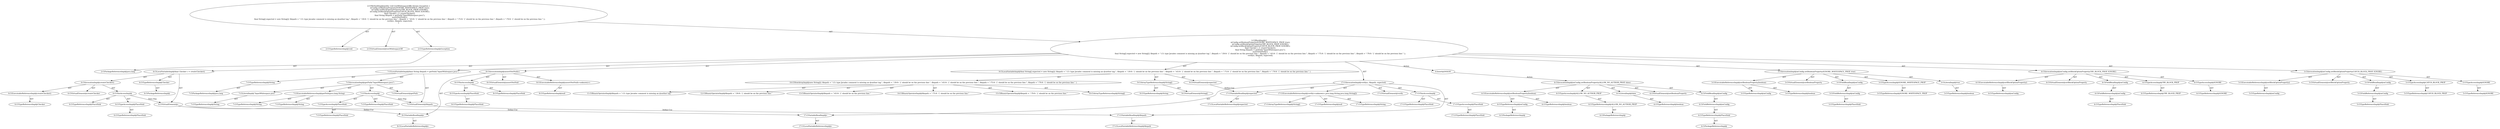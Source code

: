 digraph "testWhitespaceOff#?" {
0 [label="2:CtTypeReferenceImpl@void" shape=ellipse]
1 [label="2:CtVirtualElement@testWhitespaceOff" shape=ellipse]
2 [label="2:CtTypeReferenceImpl@Exception" shape=ellipse]
3 [label="2:CtPackageReferenceImpl@java.lang" shape=ellipse]
4 [label="3:CtExecutableReferenceImpl@setBooleanProperty(boolean)" shape=ellipse]
5 [label="3:CtTypeReferenceImpl@mConfig" shape=ellipse]
6 [label="3:CtTypeReferenceImpl@boolean" shape=ellipse]
7 [label="3:CtVirtualElement@setBooleanProperty" shape=ellipse]
8 [label="3:CtFieldReferenceImpl@mConfig" shape=ellipse]
9 [label="3:CtTypeReferenceImpl@PlaceHold" shape=ellipse]
10 [label="3:CtFieldReadImpl@mConfig" shape=ellipse]
11 [label="3:CtTypeAccessImpl@IGNORE_WHITESPACE_PROP" shape=ellipse]
12 [label="3:CtTypeReferenceImpl@IGNORE_WHITESPACE_PROP" shape=ellipse]
13 [label="3:CtLiteralImpl@true" shape=ellipse]
14 [label="3:CtTypeReferenceImpl@boolean" shape=ellipse]
15 [label="3:CtInvocationImpl@mConfig.setBooleanProperty(IGNORE_WHITESPACE_PROP, true)" shape=ellipse]
16 [label="4:CtExecutableReferenceImpl@setBlockOptionProperty()" shape=ellipse]
17 [label="4:CtTypeReferenceImpl@mConfig" shape=ellipse]
18 [label="4:CtVirtualElement@setBlockOptionProperty" shape=ellipse]
19 [label="4:CtFieldReferenceImpl@mConfig" shape=ellipse]
20 [label="4:CtTypeReferenceImpl@PlaceHold" shape=ellipse]
21 [label="4:CtFieldReadImpl@mConfig" shape=ellipse]
22 [label="4:CtTypeAccessImpl@TRY_BLOCK_PROP" shape=ellipse]
23 [label="4:CtTypeReferenceImpl@TRY_BLOCK_PROP" shape=ellipse]
24 [label="4:CtTypeAccessImpl@IGNORE" shape=ellipse]
25 [label="4:CtTypeReferenceImpl@IGNORE" shape=ellipse]
26 [label="4:CtInvocationImpl@mConfig.setBlockOptionProperty(TRY_BLOCK_PROP, IGNORE)" shape=ellipse]
27 [label="5:CtExecutableReferenceImpl@setBlockOptionProperty()" shape=ellipse]
28 [label="5:CtTypeReferenceImpl@mConfig" shape=ellipse]
29 [label="5:CtVirtualElement@setBlockOptionProperty" shape=ellipse]
30 [label="5:CtFieldReferenceImpl@mConfig" shape=ellipse]
31 [label="5:CtTypeReferenceImpl@PlaceHold" shape=ellipse]
32 [label="5:CtFieldReadImpl@mConfig" shape=ellipse]
33 [label="5:CtTypeAccessImpl@CATCH_BLOCK_PROP" shape=ellipse]
34 [label="5:CtTypeReferenceImpl@CATCH_BLOCK_PROP" shape=ellipse]
35 [label="5:CtTypeAccessImpl@IGNORE" shape=ellipse]
36 [label="5:CtTypeReferenceImpl@IGNORE" shape=ellipse]
37 [label="5:CtInvocationImpl@mConfig.setBlockOptionProperty(CATCH_BLOCK_PROP, IGNORE)" shape=ellipse]
38 [label="6:CtTypeReferenceImpl@Checker" shape=ellipse]
39 [label="6:CtPackageReferenceImpl@" shape=ellipse]
40 [label="6:CtExecutableReferenceImpl@createChecker()" shape=ellipse]
41 [label="6:CtTypeReferenceImpl@Checker" shape=ellipse]
42 [label="6:CtVirtualElement@createChecker" shape=ellipse]
43 [label="6:CtTypeAccessImpl@PlaceHold" shape=ellipse]
44 [label="6:CtTypeReferenceImpl@PlaceHold" shape=ellipse]
45 [label="6:CtThisAccessImpl@" shape=ellipse]
46 [label="6:CtTypeReferenceImpl@PlaceHold" shape=ellipse]
47 [label="6:CtInvocationImpl@createChecker()" shape=ellipse]
48 [label="6:CtVirtualElement@c" shape=ellipse]
49 [label="6:CtLocalVariableImpl@final Checker c = createChecker()" shape=ellipse]
50 [label="7:CtTypeReferenceImpl@String" shape=ellipse]
51 [label="7:CtPackageReferenceImpl@java.lang" shape=ellipse]
52 [label="7:CtExecutableReferenceImpl@getPath(java.lang.String)" shape=ellipse]
53 [label="7:CtTypeReferenceImpl@String" shape=ellipse]
54 [label="7:CtTypeReferenceImpl@String" shape=ellipse]
55 [label="7:CtVirtualElement@getPath" shape=ellipse]
56 [label="7:CtTypeAccessImpl@PlaceHold" shape=ellipse]
57 [label="7:CtTypeReferenceImpl@PlaceHold" shape=ellipse]
58 [label="7:CtThisAccessImpl@" shape=ellipse]
59 [label="7:CtTypeReferenceImpl@PlaceHold" shape=ellipse]
60 [label="7:CtLiteralImpl@\"InputWhitespace.java\"" shape=ellipse]
61 [label="7:CtTypeReferenceImpl@String" shape=ellipse]
62 [label="7:CtInvocationImpl@getPath(\"InputWhitespace.java\")" shape=ellipse]
63 [label="7:CtVirtualElement@filepath" shape=ellipse]
64 [label="7:CtLocalVariableImpl@final String filepath = getPath(\"InputWhitespace.java\")" shape=ellipse]
65 [label="8:CtExecutableReferenceImpl@assertNotNull(<unknown>)" shape=ellipse]
66 [label="8:CtTypeReferenceImpl@null" shape=ellipse]
67 [label="8:CtVirtualElement@assertNotNull" shape=ellipse]
68 [label="8:CtTypeAccessImpl@PlaceHold" shape=ellipse]
69 [label="8:CtTypeReferenceImpl@PlaceHold" shape=ellipse]
70 [label="8:CtThisAccessImpl@" shape=ellipse]
71 [label="8:CtTypeReferenceImpl@PlaceHold" shape=ellipse]
72 [label="8:CtVariableReadImpl@c" shape=ellipse]
73 [label="8:CtLocalVariableReferenceImpl@c" shape=ellipse]
74 [label="8:CtInvocationImpl@assertNotNull(c)" shape=ellipse]
75 [label="9:CtVirtualElement@String[]" shape=ellipse]
76 [label="9:CtArrayTypeReferenceImpl@String[]" shape=ellipse]
77 [label="9:CtTypeReferenceImpl@String" shape=ellipse]
78 [label="10:CtNewArrayImpl@new String[]\{ filepath + \":13: type Javadoc comment is missing an @author tag.\", filepath + \":59:9: '\{' should be on the previous line.\", filepath + \":63:9: '\{' should be on the previous line.\", filepath + \":75:9: '\{' should be on the previous line.\", filepath + \":79:9: '\{' should be on the previous line.\" \}" shape=ellipse]
79 [label="10:CtArrayTypeReferenceImpl@String[]" shape=ellipse]
80 [label="11:CtBinaryOperatorImpl@filepath + \":13: type Javadoc comment is missing an @author tag.\"" shape=ellipse]
81 [label="12:CtBinaryOperatorImpl@filepath + \":59:9: '\{' should be on the previous line.\"" shape=ellipse]
82 [label="13:CtBinaryOperatorImpl@filepath + \":63:9: '\{' should be on the previous line.\"" shape=ellipse]
83 [label="14:CtBinaryOperatorImpl@filepath + \":75:9: '\{' should be on the previous line.\"" shape=ellipse]
84 [label="15:CtBinaryOperatorImpl@filepath + \":79:9: '\{' should be on the previous line.\"" shape=ellipse]
85 [label="9:CtVirtualElement@expected" shape=ellipse]
86 [label="9:CtLocalVariableImpl@final String[] expected = new String[]\{ filepath + \":13: type Javadoc comment is missing an @author tag.\", filepath + \":59:9: '\{' should be on the previous line.\", filepath + \":63:9: '\{' should be on the previous line.\", filepath + \":75:9: '\{' should be on the previous line.\", filepath + \":79:9: '\{' should be on the previous line.\" \}" shape=ellipse]
87 [label="17:CtExecutableReferenceImpl@verify(<unknown>,java.lang.String,java.lang.String[])" shape=ellipse]
88 [label="17:CtTypeReferenceImpl@null" shape=ellipse]
89 [label="17:CtTypeReferenceImpl@String" shape=ellipse]
90 [label="17:CtArrayTypeReferenceImpl@String[]" shape=ellipse]
91 [label="17:CtVirtualElement@verify" shape=ellipse]
92 [label="17:CtTypeAccessImpl@PlaceHold" shape=ellipse]
93 [label="17:CtTypeReferenceImpl@PlaceHold" shape=ellipse]
94 [label="17:CtThisAccessImpl@" shape=ellipse]
95 [label="17:CtTypeReferenceImpl@PlaceHold" shape=ellipse]
96 [label="17:CtVariableReadImpl@c" shape=ellipse]
97 [label="17:CtLocalVariableReferenceImpl@c" shape=ellipse]
98 [label="17:CtVariableReadImpl@filepath" shape=ellipse]
99 [label="17:CtLocalVariableReferenceImpl@filepath" shape=ellipse]
100 [label="17:CtVariableReadImpl@expected" shape=ellipse]
101 [label="17:CtLocalVariableReferenceImpl@expected" shape=ellipse]
102 [label="17:CtInvocationImpl@verify(c, filepath, expected)" shape=ellipse]
103 [label="2:CtBlockImpl@\{
    mConfig.setBooleanProperty(IGNORE_WHITESPACE_PROP, true);
    mConfig.setBlockOptionProperty(TRY_BLOCK_PROP, IGNORE);
    mConfig.setBlockOptionProperty(CATCH_BLOCK_PROP, IGNORE);
    final Checker c = createChecker();
    final String filepath = getPath(\"InputWhitespace.java\");
    assertNotNull(c);
    final String[] expected = new String[]\{ filepath + \":13: type Javadoc comment is missing an @author tag.\", filepath + \":59:9: '\{' should be on the previous line.\", filepath + \":63:9: '\{' should be on the previous line.\", filepath + \":75:9: '\{' should be on the previous line.\", filepath + \":79:9: '\{' should be on the previous line.\" \};
    verify(c, filepath, expected);
\}" shape=ellipse]
104 [label="2:CtMethodImpl@public void testWhitespaceOff() throws Exception \{
    mConfig.setBooleanProperty(IGNORE_WHITESPACE_PROP, true);
    mConfig.setBlockOptionProperty(TRY_BLOCK_PROP, IGNORE);
    mConfig.setBlockOptionProperty(CATCH_BLOCK_PROP, IGNORE);
    final Checker c = createChecker();
    final String filepath = getPath(\"InputWhitespace.java\");
    assertNotNull(c);
    final String[] expected = new String[]\{ filepath + \":13: type Javadoc comment is missing an @author tag.\", filepath + \":59:9: '\{' should be on the previous line.\", filepath + \":63:9: '\{' should be on the previous line.\", filepath + \":75:9: '\{' should be on the previous line.\", filepath + \":79:9: '\{' should be on the previous line.\" \};
    verify(c, filepath, expected);
\}" shape=ellipse]
105 [label="4:Insert@INSERT" shape=ellipse]
106 [label="4:CtPackageReferenceImpl@" shape=ellipse]
107 [label="4:CtTypeReferenceImpl@PlaceHold" shape=ellipse]
108 [label="4:CtFieldReferenceImpl@mConfig" shape=ellipse]
109 [label="4:CtFieldReadImpl@mConfig" shape=ellipse]
110 [label="4:CtPackageReferenceImpl@" shape=ellipse]
111 [label="4:CtTypeReferenceImpl@mConfig" shape=ellipse]
112 [label="4:CtTypeReferenceImpl@boolean" shape=ellipse]
113 [label="4:CtExecutableReferenceImpl@setBooleanProperty(boolean)" shape=ellipse]
114 [label="4:CtPackageReferenceImpl@" shape=ellipse]
115 [label="4:CtTypeReferenceImpl@ALLOW_NO_AUTHOR_PROP" shape=ellipse]
116 [label="4:CtTypeAccessImpl@ALLOW_NO_AUTHOR_PROP" shape=ellipse]
117 [label="4:CtTypeReferenceImpl@boolean" shape=ellipse]
118 [label="4:CtLiteralImpl@false" shape=ellipse]
119 [label="4:CtInvocationImpl@mConfig.setBooleanProperty(ALLOW_NO_AUTHOR_PROP, false)" shape=ellipse]
120 [label="4:CtVirtualElement@setBooleanProperty" shape=ellipse]
2 -> 3 [label="AST"];
4 -> 5 [label="AST"];
4 -> 6 [label="AST"];
8 -> 9 [label="AST"];
10 -> 8 [label="AST"];
11 -> 12 [label="AST"];
13 -> 14 [label="AST"];
15 -> 7 [label="AST"];
15 -> 10 [label="AST"];
15 -> 4 [label="AST"];
15 -> 11 [label="AST"];
15 -> 13 [label="AST"];
16 -> 17 [label="AST"];
19 -> 20 [label="AST"];
21 -> 19 [label="AST"];
22 -> 23 [label="AST"];
24 -> 25 [label="AST"];
26 -> 18 [label="AST"];
26 -> 21 [label="AST"];
26 -> 16 [label="AST"];
26 -> 22 [label="AST"];
26 -> 24 [label="AST"];
27 -> 28 [label="AST"];
30 -> 31 [label="AST"];
32 -> 30 [label="AST"];
33 -> 34 [label="AST"];
35 -> 36 [label="AST"];
37 -> 29 [label="AST"];
37 -> 32 [label="AST"];
37 -> 27 [label="AST"];
37 -> 33 [label="AST"];
37 -> 35 [label="AST"];
38 -> 39 [label="AST"];
40 -> 41 [label="AST"];
43 -> 44 [label="AST"];
45 -> 46 [label="AST"];
45 -> 43 [label="AST"];
45 -> 48 [label="Data Dep"];
47 -> 42 [label="AST"];
47 -> 45 [label="AST"];
47 -> 40 [label="AST"];
48 -> 72 [label="Define-Use"];
48 -> 96 [label="Define-Use"];
49 -> 48 [label="AST"];
49 -> 38 [label="AST"];
49 -> 47 [label="AST"];
50 -> 51 [label="AST"];
52 -> 53 [label="AST"];
52 -> 54 [label="AST"];
56 -> 57 [label="AST"];
58 -> 59 [label="AST"];
58 -> 56 [label="AST"];
58 -> 63 [label="Data Dep"];
60 -> 61 [label="AST"];
62 -> 55 [label="AST"];
62 -> 58 [label="AST"];
62 -> 52 [label="AST"];
62 -> 60 [label="AST"];
63 -> 98 [label="Define-Use"];
64 -> 63 [label="AST"];
64 -> 50 [label="AST"];
64 -> 62 [label="AST"];
65 -> 66 [label="AST"];
68 -> 69 [label="AST"];
70 -> 71 [label="AST"];
70 -> 68 [label="AST"];
72 -> 73 [label="AST"];
74 -> 67 [label="AST"];
74 -> 70 [label="AST"];
74 -> 65 [label="AST"];
74 -> 72 [label="AST"];
76 -> 75 [label="AST"];
76 -> 77 [label="AST"];
78 -> 79 [label="AST"];
78 -> 80 [label="AST"];
78 -> 81 [label="AST"];
78 -> 82 [label="AST"];
78 -> 83 [label="AST"];
78 -> 84 [label="AST"];
85 -> 100 [label="Define-Use"];
86 -> 85 [label="AST"];
86 -> 76 [label="AST"];
86 -> 78 [label="AST"];
87 -> 88 [label="AST"];
87 -> 89 [label="AST"];
87 -> 90 [label="AST"];
92 -> 93 [label="AST"];
94 -> 95 [label="AST"];
94 -> 92 [label="AST"];
96 -> 97 [label="AST"];
98 -> 99 [label="AST"];
100 -> 101 [label="AST"];
102 -> 91 [label="AST"];
102 -> 94 [label="AST"];
102 -> 87 [label="AST"];
102 -> 96 [label="AST"];
102 -> 98 [label="AST"];
102 -> 100 [label="AST"];
103 -> 15 [label="AST"];
103 -> 26 [label="AST"];
103 -> 37 [label="AST"];
103 -> 49 [label="AST"];
103 -> 64 [label="AST"];
103 -> 74 [label="AST"];
103 -> 86 [label="AST"];
103 -> 102 [label="AST"];
103 -> 105 [label="Action"];
104 -> 1 [label="AST"];
104 -> 0 [label="AST"];
104 -> 2 [label="AST"];
104 -> 103 [label="AST"];
105 -> 119 [label="Action"];
107 -> 106 [label="AST"];
108 -> 107 [label="AST"];
109 -> 108 [label="AST"];
111 -> 110 [label="AST"];
113 -> 111 [label="AST"];
113 -> 112 [label="AST"];
115 -> 114 [label="AST"];
116 -> 115 [label="AST"];
118 -> 117 [label="AST"];
119 -> 120 [label="AST"];
119 -> 109 [label="AST"];
119 -> 113 [label="AST"];
119 -> 116 [label="AST"];
119 -> 118 [label="AST"];
}